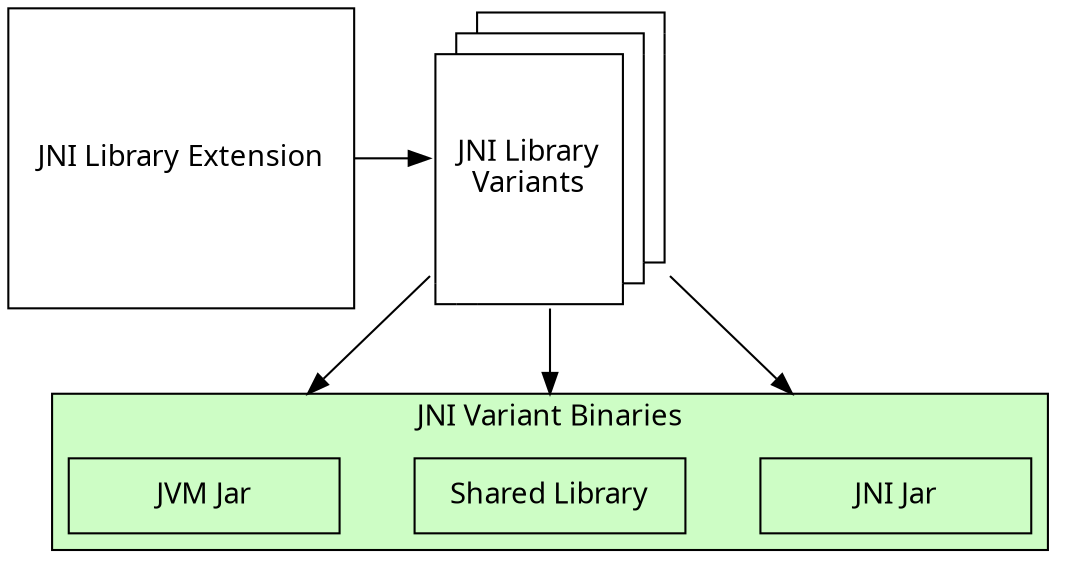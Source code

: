 digraph buildingJniProjectsOverview {
	graph [ dpi = 100, fontname="Sans"];
	node [fontname = "Sans"];
	edge [fontname = "Sans"];
	compound=true
	graph[nodesep=0.5, ranksep=1]
	node [shape=rectangle, fixedsize=true];

	extension[label="JNI Library Extension" height=2 width=2.3]
	variants [shape=none margin=0 width=1.6 height=2 label=
		<<table border="0" cellspacing="0" cellborder="1">
		 <tr>
			<td width="10" height="10" colspan="2" fixedsize="true"	style="invis"></td>
			<td colspan="3" fixedsize="false" sides="ltr"></td>
		 </tr>
		 <tr>
			<td width="10" height="10" fixedsize="true" style="invis"></td>
			<td colspan="3" fixedsize="false" sides="ltr"></td>
			<td width="10" height="10" fixedsize="true" sides="r"></td>
		 </tr>
		 <tr>
			<td colspan="3" rowspan="2" fixedsize="false" sides="ltr">JNI Library<br/>Variants</td>
			<td width="10" height="100" fixedsize="true" sides="r"></td>
			<td width="10" height="100" fixedsize="true" sides="rb"></td>
		 </tr>
		 <tr>
			<td width="10" height="10" fixedsize="true" sides="rb"></td>
			<td width="10" height="10" fixedsize="true" style="invis"></td>
		 </tr>
		 <tr>
			<td width="10" height="10" fixedsize="true" sides="lb"></td>
			<td width="10" height="10" fixedsize="true" sides="b"></td>
			<td width="70" height="10" fixedsize="false" sides="rb"></td>
			<td width="10" height="10" fixedsize="true" style="invis"></td>
			<td width="10" height="10" fixedsize="true" style="invis"></td>
		 </tr>
	</table>>]

	subgraph cluster_binaries {
		style=filled;
		fillcolor="#cdfdc5";
		node[width=1.8]
		jvmJar[label="JVM Jar"]
		sharedLibrary[label="Shared Library"]
		jniJar[label="JNI Jar"]

		jvmJar -> sharedLibrary -> jniJar[style=invis]
		{rank=same jvmJar sharedLibrary jniJar}
		label="JNI Variant Binaries"
	}

	extension -> variants
	{rank=same extension variants}
	variants -> {jvmJar sharedLibrary jniJar}[lhead=cluster_binaries]
}
